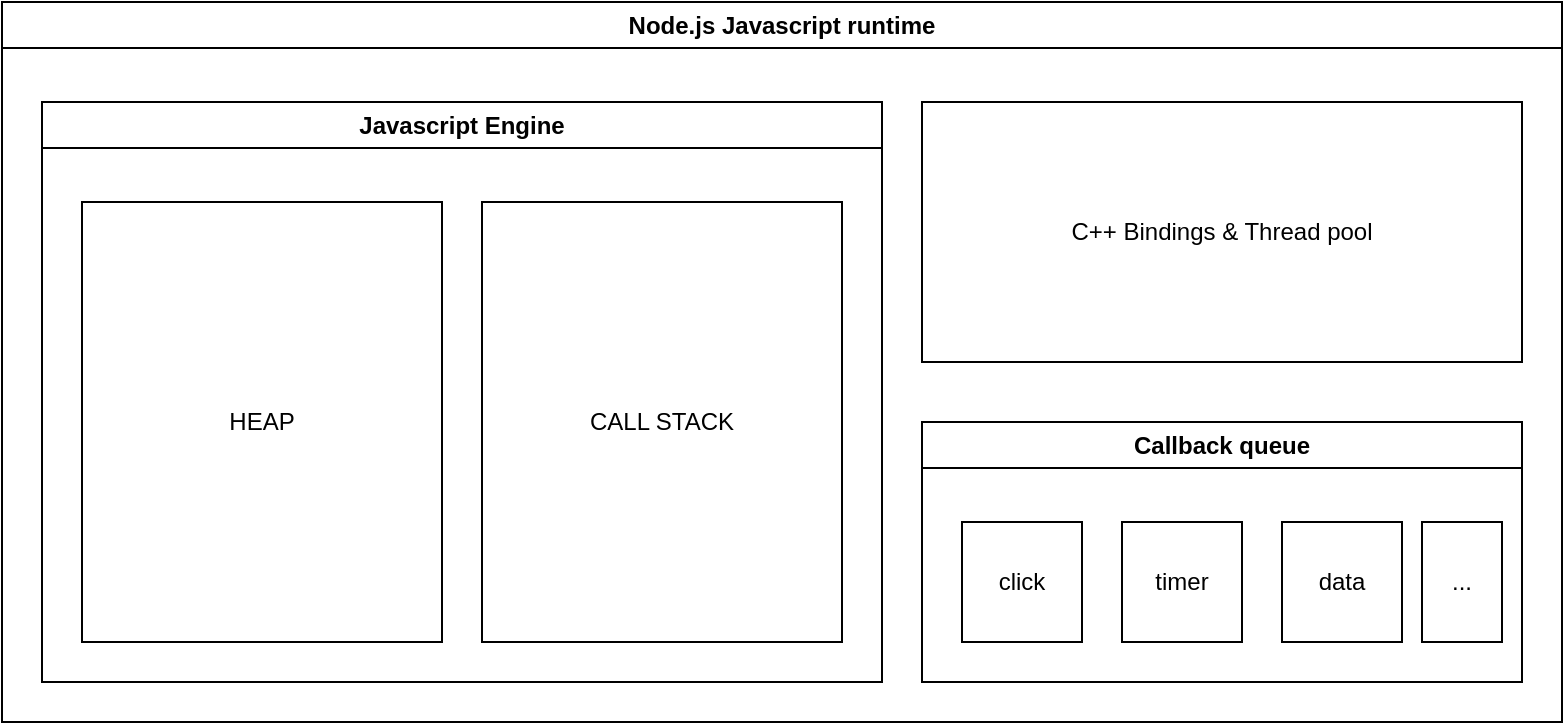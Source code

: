 <mxfile>
    <diagram id="2XCkPTeXxCZkE2hD_6fR" name="Page-1">
        <mxGraphModel dx="730" dy="714" grid="1" gridSize="10" guides="1" tooltips="1" connect="1" arrows="1" fold="1" page="1" pageScale="1" pageWidth="850" pageHeight="400" math="0" shadow="0">
            <root>
                <mxCell id="0"/>
                <mxCell id="1" parent="0"/>
                <mxCell id="2" value="Node.js Javascript runtime" style="swimlane;whiteSpace=wrap;html=1;" parent="1" vertex="1">
                    <mxGeometry x="40" y="20" width="780" height="360" as="geometry"/>
                </mxCell>
                <mxCell id="3" value="Javascript Engine" style="swimlane;whiteSpace=wrap;html=1;" parent="2" vertex="1">
                    <mxGeometry x="20" y="50" width="420" height="290" as="geometry"/>
                </mxCell>
                <mxCell id="14" value="HEAP" style="rounded=0;whiteSpace=wrap;html=1;" parent="3" vertex="1">
                    <mxGeometry x="20" y="50" width="180" height="220" as="geometry"/>
                </mxCell>
                <mxCell id="15" value="CALL STACK" style="rounded=0;whiteSpace=wrap;html=1;" parent="3" vertex="1">
                    <mxGeometry x="220" y="50" width="180" height="220" as="geometry"/>
                </mxCell>
                <mxCell id="5" value="Callback queue" style="swimlane;whiteSpace=wrap;html=1;" parent="2" vertex="1">
                    <mxGeometry x="460" y="210" width="300" height="130" as="geometry"/>
                </mxCell>
                <mxCell id="10" value="click" style="rounded=0;whiteSpace=wrap;html=1;" parent="5" vertex="1">
                    <mxGeometry x="20" y="50" width="60" height="60" as="geometry"/>
                </mxCell>
                <mxCell id="11" value="timer" style="rounded=0;whiteSpace=wrap;html=1;" parent="5" vertex="1">
                    <mxGeometry x="100" y="50" width="60" height="60" as="geometry"/>
                </mxCell>
                <mxCell id="12" value="data" style="rounded=0;whiteSpace=wrap;html=1;" parent="5" vertex="1">
                    <mxGeometry x="180" y="50" width="60" height="60" as="geometry"/>
                </mxCell>
                <mxCell id="13" value="..." style="rounded=0;whiteSpace=wrap;html=1;" parent="5" vertex="1">
                    <mxGeometry x="250" y="50" width="40" height="60" as="geometry"/>
                </mxCell>
                <mxCell id="16" value="C++ Bindings &amp;amp; Thread pool" style="rounded=0;whiteSpace=wrap;html=1;" parent="2" vertex="1">
                    <mxGeometry x="460" y="50" width="300" height="130" as="geometry"/>
                </mxCell>
            </root>
        </mxGraphModel>
    </diagram>
</mxfile>